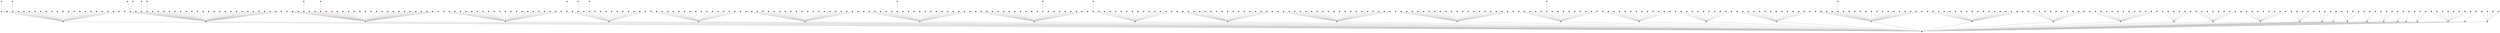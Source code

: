 graph {
	"1(0)" [color=blue shape=point]
	"19(1.000111386841135)" [color=red shape=point]
	"19(1.000111386841135)" -- "1(0)" [color=gray]
	"299(1.0001992504059718)" [color=red shape=point]
	"299(1.0001992504059718)" -- "1(0)" [color=gray]
	"412(1.000445727201685)" [color=red shape=point]
	"412(1.000445727201685)" -- "1(0)" [color=gray]
	"215(1.001109765562765)" [color=red shape=point]
	"215(1.001109765562765)" -- "1(0)" [color=gray]
	"129(1.0013891772342831)" [color=red shape=point]
	"129(1.0013891772342831)" -- "1(0)" [color=gray]
	"6(1.0014839665915454)" [color=red shape=point]
	"6(1.0014839665915454)" -- "1(0)" [color=gray]
	"405(1.0015687720294444)" [color=red shape=point]
	"405(1.0015687720294444)" -- "1(0)" [color=gray]
	"275(1.0019093748542602)" [color=red shape=point]
	"275(1.0019093748542602)" -- "1(0)" [color=gray]
	"143(1.002036529512009)" [color=red shape=point]
	"143(1.002036529512009)" -- "1(0)" [color=gray]
	"46(1.0023475049683193)" [color=red shape=point]
	"46(1.0023475049683193)" -- "1(0)" [color=gray]
	"178(1.0024062930819693)" [color=red shape=point]
	"178(1.0024062930819693)" -- "1(0)" [color=gray]
	"261(1.0025508392480598)" [color=red shape=point]
	"261(1.0025508392480598)" -- "1(0)" [color=gray]
	"187(1.0028182757081159)" [color=red shape=point]
	"187(1.0028182757081159)" -- "1(0)" [color=gray]
	"214(1.0028711699164012)" [color=red shape=point]
	"214(1.0028711699164012)" -- "1(0)" [color=gray]
	"418(1.0030258124025533)" [color=red shape=point]
	"418(1.0030258124025533)" -- "1(0)" [color=gray]
	"155(1.0030743854513602)" [color=red shape=point]
	"155(1.0030743854513602)" -- "1(0)" [color=gray]
	"303(1.0031042643920014)" [color=red shape=point]
	"303(1.0031042643920014)" -- "1(0)" [color=gray]
	"124(1.0034678339646301)" [color=red shape=point]
	"124(1.0034678339646301)" -- "1(0)" [color=gray]
	"294(1.0035520657620935)" [color=red shape=point]
	"294(1.0035520657620935)" -- "1(0)" [color=gray]
	"315(1.0040342259084)" [color=red shape=point]
	"315(1.0040342259084)" -- "1(0)" [color=gray]
	"4(1.004368995678366)" [color=red shape=point]
	"4(1.004368995678366)" -- "1(0)" [color=gray]
	"221(1.0057270881021807)" [color=red shape=point]
	"221(1.0057270881021807)" -- "1(0)" [color=gray]
	"328(1.0058750865786474)" [color=red shape=point]
	"328(1.0058750865786474)" -- "1(0)" [color=gray]
	"298(1.005972216761219)" [color=red shape=point]
	"298(1.005972216761219)" -- "1(0)" [color=gray]
	"353(1.0069414567301893)" [color=red shape=point]
	"353(1.0069414567301893)" -- "1(0)" [color=gray]
	"33(1.0071114861040025)" [color=red shape=point]
	"33(1.0071114861040025)" -- "1(0)" [color=gray]
	"400(1.0075269428012927)" [color=red shape=point]
	"400(1.0075269428012927)" -- "1(0)" [color=gray]
	"195(1.007540053556012)" [color=red shape=point]
	"195(1.007540053556012)" -- "1(0)" [color=gray]
	"132(1.0078223304776683)" [color=red shape=point]
	"132(1.0078223304776683)" -- "1(0)" [color=gray]
	"259(1.0088611502075258)" [color=red shape=point]
	"259(1.0088611502075258)" -- "1(0)" [color=gray]
	"409(1.009214320485705)" [color=red shape=point]
	"409(1.009214320485705)" -- "1(0)" [color=gray]
	"285(1.00943246685285)" [color=red shape=point]
	"285(1.00943246685285)" -- "1(0)" [color=gray]
	"441(1.009720142208313)" [color=red shape=point]
	"441(1.009720142208313)" -- "1(0)" [color=gray]
	"205(1.0097886720555078)" [color=red shape=point]
	"205(1.0097886720555078)" -- "1(0)" [color=gray]
	"118(1.009881769971815)" [color=red shape=point]
	"118(1.009881769971815)" -- "1(0)" [color=gray]
	"176(1.0098965651470773)" [color=red shape=point]
	"176(1.0098965651470773)" -- "1(0)" [color=gray]
	"389(2.0003114097430634)" [color=red shape=point]
	"389(2.0003114097430634)" -- "299(1.0001992504059718)" [color=gray]
	"44(2.000328985182666)" [color=red shape=point]
	"44(2.000328985182666)" -- "299(1.0001992504059718)" [color=gray]
	"179(2.000336998339592)" [color=red shape=point]
	"179(2.000336998339592)" -- "19(1.000111386841135)" [color=gray]
	"107(2.000502876072673)" [color=red shape=point]
	"107(2.000502876072673)" -- "299(1.0001992504059718)" [color=gray]
	"481(2.00063338462674)" [color=red shape=point]
	"481(2.00063338462674)" -- "19(1.000111386841135)" [color=gray]
	"170(2.0006933716286284)" [color=red shape=point]
	"170(2.0006933716286284)" -- "19(1.000111386841135)" [color=gray]
	"460(2.0008416798418898)" [color=red shape=point]
	"460(2.0008416798418898)" -- "19(1.000111386841135)" [color=gray]
	"458(2.0009117108379044)" [color=red shape=point]
	"458(2.0009117108379044)" -- "299(1.0001992504059718)" [color=gray]
	"276(2.0010113255440825)" [color=red shape=point]
	"276(2.0010113255440825)" -- "412(1.000445727201685)" [color=gray]
	"372(2.001106801986415)" [color=red shape=point]
	"372(2.001106801986415)" -- "412(1.000445727201685)" [color=gray]
	"83(2.0011317500865275)" [color=red shape=point]
	"83(2.0011317500865275)" -- "412(1.000445727201685)" [color=gray]
	"313(2.0011531926826303)" [color=red shape=point]
	"313(2.0011531926826303)" -- "19(1.000111386841135)" [color=gray]
	"269(2.0011892602081005)" [color=red shape=point]
	"269(2.0011892602081005)" -- "299(1.0001992504059718)" [color=gray]
	"264(2.001273579161698)" [color=red shape=point]
	"264(2.001273579161698)" -- "19(1.000111386841135)" [color=gray]
	"237(2.001288641763626)" [color=red shape=point]
	"237(2.001288641763626)" -- "19(1.000111386841135)" [color=gray]
	"207(2.001289345010103)" [color=red shape=point]
	"207(2.001289345010103)" -- "412(1.000445727201685)" [color=gray]
	"391(2.001349281032857)" [color=red shape=point]
	"391(2.001349281032857)" -- "412(1.000445727201685)" [color=gray]
	"101(2.001454767501972)" [color=red shape=point]
	"101(2.001454767501972)" -- "19(1.000111386841135)" [color=gray]
	"341(2.0015683642197604)" [color=red shape=point]
	"341(2.0015683642197604)" -- "129(1.0013891772342831)" [color=gray]
	"185(2.001608270638554)" [color=red shape=point]
	"185(2.001608270638554)" -- "129(1.0013891772342831)" [color=gray]
	"246(2.0016163248289085)" [color=red shape=point]
	"246(2.0016163248289085)" -- "215(1.001109765562765)" [color=gray]
	"65(2.001707782715056)" [color=red shape=point]
	"65(2.001707782715056)" -- "215(1.001109765562765)" [color=gray]
	"319(2.0017119875675213)" [color=red shape=point]
	"319(2.0017119875675213)" -- "412(1.000445727201685)" [color=gray]
	"280(2.001825920495877)" [color=red shape=point]
	"280(2.001825920495877)" -- "405(1.0015687720294444)" [color=gray]
	"57(2.0018576868985294)" [color=red shape=point]
	"57(2.0018576868985294)" -- "405(1.0015687720294444)" [color=gray]
	"354(2.0018657770579082)" [color=red shape=point]
	"354(2.0018657770579082)" -- "405(1.0015687720294444)" [color=gray]
	"223(2.001895899024823)" [color=red shape=point]
	"223(2.001895899024823)" -- "215(1.001109765562765)" [color=gray]
	"360(2.001920590548166)" [color=red shape=point]
	"360(2.001920590548166)" -- "275(1.0019093748542602)" [color=gray]
	"457(2.002012996848695)" [color=red shape=point]
	"457(2.002012996848695)" -- "412(1.000445727201685)" [color=gray]
	"53(2.0020744351269566)" [color=red shape=point]
	"53(2.0020744351269566)" -- "299(1.0001992504059718)" [color=gray]
	"146(2.002074838885095)" [color=red shape=point]
	"146(2.002074838885095)" -- "405(1.0015687720294444)" [color=gray]
	"80(2.002120275796811)" [color=red shape=point]
	"80(2.002120275796811)" -- "19(1.000111386841135)" [color=gray]
	"229(2.0021511700454733)" [color=red shape=point]
	"229(2.0021511700454733)" -- "405(1.0015687720294444)" [color=gray]
	"145(2.00220006235937)" [color=red shape=point]
	"145(2.00220006235937)" -- "275(1.0019093748542602)" [color=gray]
	"194(2.0022077122675115)" [color=red shape=point]
	"194(2.0022077122675115)" -- "19(1.000111386841135)" [color=gray]
	"159(2.002212439080495)" [color=red shape=point]
	"159(2.002212439080495)" -- "143(1.002036529512009)" [color=gray]
	"347(2.0022427787643116)" [color=red shape=point]
	"347(2.0022427787643116)" -- "275(1.0019093748542602)" [color=gray]
	"296(2.002244179195082)" [color=red shape=point]
	"296(2.002244179195082)" -- "299(1.0001992504059718)" [color=gray]
	"487(2.002267377516528)" [color=red shape=point]
	"487(2.002267377516528)" -- "129(1.0013891772342831)" [color=gray]
	"114(2.002293596271624)" [color=red shape=point]
	"114(2.002293596271624)" -- "412(1.000445727201685)" [color=gray]
	"102(2.0023003356457787)" [color=red shape=point]
	"102(2.0023003356457787)" -- "412(1.000445727201685)" [color=gray]
	"213(2.0023530622795427)" [color=red shape=point]
	"213(2.0023530622795427)" -- "143(1.002036529512009)" [color=gray]
	"29(2.002379646481189)" [color=red shape=point]
	"29(2.002379646481189)" -- "6(1.0014839665915454)" [color=gray]
	"378(2.002388244182767)" [color=red shape=point]
	"378(2.002388244182767)" -- "412(1.000445727201685)" [color=gray]
	"302(2.002409884580544)" [color=red shape=point]
	"302(2.002409884580544)" -- "178(1.0024062930819693)" [color=gray]
	"477(2.002420639608614)" [color=red shape=point]
	"477(2.002420639608614)" -- "129(1.0013891772342831)" [color=gray]
	"198(2.0024250721893013)" [color=red shape=point]
	"198(2.0024250721893013)" -- "46(1.0023475049683193)" [color=gray]
	"447(2.0024313852401265)" [color=red shape=point]
	"447(2.0024313852401265)" -- "215(1.001109765562765)" [color=gray]
	"316(2.0024362152735433)" [color=red shape=point]
	"316(2.0024362152735433)" -- "46(1.0023475049683193)" [color=gray]
	"428(2.00245051990607)" [color=red shape=point]
	"428(2.00245051990607)" -- "215(1.001109765562765)" [color=gray]
	"175(2.002471174077012)" [color=red shape=point]
	"175(2.002471174077012)" -- "299(1.0001992504059718)" [color=gray]
	"149(2.0024828852127796)" [color=red shape=point]
	"149(2.0024828852127796)" -- "299(1.0001992504059718)" [color=gray]
	"429(2.0024848833504016)" [color=red shape=point]
	"429(2.0024848833504016)" -- "143(1.002036529512009)" [color=gray]
	"47(2.002635163947744)" [color=red shape=point]
	"47(2.002635163947744)" -- "46(1.0023475049683193)" [color=gray]
	"260(2.0026526311566055)" [color=red shape=point]
	"260(2.0026526311566055)" -- "412(1.000445727201685)" [color=gray]
	"485(2.002671582943917)" [color=red shape=point]
	"485(2.002671582943917)" -- "6(1.0014839665915454)" [color=gray]
	"286(2.0026925038879364)" [color=red shape=point]
	"286(2.0026925038879364)" -- "129(1.0013891772342831)" [color=gray]
	"277(2.0027027658959065)" [color=red shape=point]
	"277(2.0027027658959065)" -- "261(1.0025508392480598)" [color=gray]
	"479(2.0027245807580427)" [color=red shape=point]
	"479(2.0027245807580427)" -- "405(1.0015687720294444)" [color=gray]
	"127(2.002755875510596)" [color=red shape=point]
	"127(2.002755875510596)" -- "261(1.0025508392480598)" [color=gray]
	"301(2.0027626991732905)" [color=red shape=point]
	"301(2.0027626991732905)" -- "19(1.000111386841135)" [color=gray]
	"121(2.002765048776383)" [color=red shape=point]
	"121(2.002765048776383)" -- "405(1.0015687720294444)" [color=gray]
	"125(2.002795696489538)" [color=red shape=point]
	"125(2.002795696489538)" -- "19(1.000111386841135)" [color=gray]
	"9(2.002832007681504)" [color=red shape=point]
	"9(2.002832007681504)" -- "178(1.0024062930819693)" [color=gray]
	"40(2.0028565278640835)" [color=red shape=point]
	"40(2.0028565278640835)" -- "178(1.0024062930819693)" [color=gray]
	"184(2.002886912788864)" [color=red shape=point]
	"184(2.002886912788864)" -- "178(1.0024062930819693)" [color=gray]
	"10(2.002928203492439)" [color=red shape=point]
	"10(2.002928203492439)" -- "19(1.000111386841135)" [color=gray]
	"245(2.0029599693203615)" [color=red shape=point]
	"245(2.0029599693203615)" -- "261(1.0025508392480598)" [color=gray]
	"154(2.0029800476007305)" [color=red shape=point]
	"154(2.0029800476007305)" -- "412(1.000445727201685)" [color=gray]
	"476(2.0030391756772055)" [color=red shape=point]
	"476(2.0030391756772055)" -- "261(1.0025508392480598)" [color=gray]
	"197(2.0030620077749957)" [color=red shape=point]
	"197(2.0030620077749957)" -- "215(1.001109765562765)" [color=gray]
	"326(2.0030856643293937)" [color=red shape=point]
	"326(2.0030856643293937)" -- "215(1.001109765562765)" [color=gray]
	"171(2.0030874566714685)" [color=red shape=point]
	"171(2.0030874566714685)" -- "214(1.0028711699164012)" [color=gray]
	"267(2.003097415685011)" [color=red shape=point]
	"267(2.003097415685011)" -- "412(1.000445727201685)" [color=gray]
	"211(2.0031130621817494)" [color=red shape=point]
	"211(2.0031130621817494)" -- "178(1.0024062930819693)" [color=gray]
	"480(2.0031194913370998)" [color=red shape=point]
	"480(2.0031194913370998)" -- "299(1.0001992504059718)" [color=gray]
	"345(2.003142567136802)" [color=red shape=point]
	"345(2.003142567136802)" -- "129(1.0013891772342831)" [color=gray]
	"28(2.0031614260312067)" [color=red shape=point]
	"28(2.0031614260312067)" -- "299(1.0001992504059718)" [color=gray]
	"84(2.0031725756850425)" [color=red shape=point]
	"84(2.0031725756850425)" -- "155(1.0030743854513602)" [color=gray]
	"13(2.003178212395664)" [color=red shape=point]
	"13(2.003178212395664)" -- "214(1.0028711699164012)" [color=gray]
	"311(2.0032240186596697)" [color=red shape=point]
	"311(2.0032240186596697)" -- "412(1.000445727201685)" [color=gray]
	"251(2.0032302472865027)" [color=red shape=point]
	"251(2.0032302472865027)" -- "6(1.0014839665915454)" [color=gray]
	"469(2.003265100828047)" [color=red shape=point]
	"469(2.003265100828047)" -- "418(1.0030258124025533)" [color=gray]
	"404(2.0032928886275947)" [color=red shape=point]
	"404(2.0032928886275947)" -- "187(1.0028182757081159)" [color=gray]
	"338(2.0032961570439456)" [color=red shape=point]
	"338(2.0032961570439456)" -- "143(1.002036529512009)" [color=gray]
	"242(2.003313051252523)" [color=red shape=point]
	"242(2.003313051252523)" -- "303(1.0031042643920014)" [color=gray]
	"416(2.0033298524128034)" [color=red shape=point]
	"416(2.0033298524128034)" -- "299(1.0001992504059718)" [color=gray]
	"144(2.0033369626593998)" [color=red shape=point]
	"144(2.0033369626593998)" -- "187(1.0028182757081159)" [color=gray]
	"21(2.0033451781139346)" [color=red shape=point]
	"21(2.0033451781139346)" -- "418(1.0030258124025533)" [color=gray]
	"281(2.0033540267325898)" [color=red shape=point]
	"281(2.0033540267325898)" -- "6(1.0014839665915454)" [color=gray]
	"60(2.0033571020471603)" [color=red shape=point]
	"60(2.0033571020471603)" -- "178(1.0024062930819693)" [color=gray]
	"157(2.0033620812933215)" [color=red shape=point]
	"157(2.0033620812933215)" -- "412(1.000445727201685)" [color=gray]
	"346(2.0033964306268874)" [color=red shape=point]
	"346(2.0033964306268874)" -- "143(1.002036529512009)" [color=gray]
	"383(2.0033966474075426)" [color=red shape=point]
	"383(2.0033966474075426)" -- "46(1.0023475049683193)" [color=gray]
	"81(2.0033984450343256)" [color=red shape=point]
	"81(2.0033984450343256)" -- "299(1.0001992504059718)" [color=gray]
	"290(2.003408278913229)" [color=red shape=point]
	"290(2.003408278913229)" -- "215(1.001109765562765)" [color=gray]
	"141(2.003419806661022)" [color=red shape=point]
	"141(2.003419806661022)" -- "215(1.001109765562765)" [color=gray]
	"239(2.0034305633876803)" [color=red shape=point]
	"239(2.0034305633876803)" -- "303(1.0031042643920014)" [color=gray]
	"436(2.003437107402847)" [color=red shape=point]
	"436(2.003437107402847)" -- "215(1.001109765562765)" [color=gray]
	"482(2.0034380395793394)" [color=red shape=point]
	"482(2.0034380395793394)" -- "303(1.0031042643920014)" [color=gray]
	"212(2.003464906098097)" [color=red shape=point]
	"212(2.003464906098097)" -- "46(1.0023475049683193)" [color=gray]
	"68(2.003476150710457)" [color=red shape=point]
	"68(2.003476150710457)" -- "143(1.002036529512009)" [color=gray]
	"352(2.0034837103631986)" [color=red shape=point]
	"352(2.0034837103631986)" -- "261(1.0025508392480598)" [color=gray]
	"95(2.0034842671155)" [color=red shape=point]
	"95(2.0034842671155)" -- "275(1.0019093748542602)" [color=gray]
	"204(2.0034854063527794)" [color=red shape=point]
	"204(2.0034854063527794)" -- "303(1.0031042643920014)" [color=gray]
	"94(2.0035204030609925)" [color=red shape=point]
	"94(2.0035204030609925)" -- "6(1.0014839665915454)" [color=gray]
	"256(2.003523058088336)" [color=red shape=point]
	"256(2.003523058088336)" -- "214(1.0028711699164012)" [color=gray]
	"134(2.0035351542152577)" [color=red shape=point]
	"134(2.0035351542152577)" -- "412(1.000445727201685)" [color=gray]
	"66(2.0035355858861585)" [color=red shape=point]
	"66(2.0035355858861585)" -- "405(1.0015687720294444)" [color=gray]
	"468(2.0035383924712926)" [color=red shape=point]
	"468(2.0035383924712926)" -- "412(1.000445727201685)" [color=gray]
	"340(2.0035410602238466)" [color=red shape=point]
	"340(2.0035410602238466)" -- "275(1.0019093748542602)" [color=gray]
	"181(2.0035983498759506)" [color=red shape=point]
	"181(2.0035983498759506)" -- "275(1.0019093748542602)" [color=gray]
	"363(2.0036044147529264)" [color=red shape=point]
	"363(2.0036044147529264)" -- "214(1.0028711699164012)" [color=gray]
	"440(2.003648941289123)" [color=red shape=point]
	"440(2.003648941289123)" -- "275(1.0019093748542602)" [color=gray]
	"199(2.0036644436331734)" [color=red shape=point]
	"199(2.0036644436331734)" -- "124(1.0034678339646301)" [color=gray]
	"158(2.0036668302733975)" [color=red shape=point]
	"158(2.0036668302733975)" -- "46(1.0023475049683193)" [color=gray]
	"325(2.0037214731532695)" [color=red shape=point]
	"325(2.0037214731532695)" -- "261(1.0025508392480598)" [color=gray]
	"58(2.003729987239504)" [color=red shape=point]
	"58(2.003729987239504)" -- "6(1.0014839665915454)" [color=gray]
	"210(2.0037410790007497)" [color=red shape=point]
	"210(2.0037410790007497)" -- "143(1.002036529512009)" [color=gray]
	"49(2.00374652907182)" [color=red shape=point]
	"49(2.00374652907182)" -- "143(1.002036529512009)" [color=gray]
	"20(2.0037506194160626)" [color=red shape=point]
	"20(2.0037506194160626)" -- "46(1.0023475049683193)" [color=gray]
	"86(2.003760204224656)" [color=red shape=point]
	"86(2.003760204224656)" -- "6(1.0014839665915454)" [color=gray]
	"449(2.0037872581490137)" [color=red shape=point]
	"449(2.0037872581490137)" -- "143(1.002036529512009)" [color=gray]
	"257(2.0038025909827377)" [color=red shape=point]
	"257(2.0038025909827377)" -- "261(1.0025508392480598)" [color=gray]
	"160(2.0038370576835085)" [color=red shape=point]
	"160(2.0038370576835085)" -- "124(1.0034678339646301)" [color=gray]
	"182(2.0038420557505745)" [color=red shape=point]
	"182(2.0038420557505745)" -- "46(1.0023475049683193)" [color=gray]
	"241(2.0038576568939037)" [color=red shape=point]
	"241(2.0038576568939037)" -- "155(1.0030743854513602)" [color=gray]
	"266(2.0038674632443674)" [color=red shape=point]
	"266(2.0038674632443674)" -- "19(1.000111386841135)" [color=gray]
	"97(2.0038677438018793)" [color=red shape=point]
	"97(2.0038677438018793)" -- "178(1.0024062930819693)" [color=gray]
	"173(2.0038678612167975)" [color=red shape=point]
	"173(2.0038678612167975)" -- "187(1.0028182757081159)" [color=gray]
	"139(2.0038886051453524)" [color=red shape=point]
	"139(2.0038886051453524)" -- "155(1.0030743854513602)" [color=gray]
	"255(2.0038927147619887)" [color=red shape=point]
	"255(2.0038927147619887)" -- "418(1.0030258124025533)" [color=gray]
	"386(2.0039051835798785)" [color=red shape=point]
	"386(2.0039051835798785)" -- "405(1.0015687720294444)" [color=gray]
	"161(2.003917915939809)" [color=red shape=point]
	"161(2.003917915939809)" -- "405(1.0015687720294444)" [color=gray]
	"292(2.003977717906007)" [color=red shape=point]
	"292(2.003977717906007)" -- "6(1.0014839665915454)" [color=gray]
	"427(2.0039797892196476)" [color=red shape=point]
	"427(2.0039797892196476)" -- "46(1.0023475049683193)" [color=gray]
	"0(2.003986190142053)" [color=red shape=point]
	"0(2.003986190142053)" -- "129(1.0013891772342831)" [color=gray]
	"69(2.0040016644318435)" [color=red shape=point]
	"69(2.0040016644318435)" -- "275(1.0019093748542602)" [color=gray]
	"193(2.004046090650209)" [color=red shape=point]
	"193(2.004046090650209)" -- "315(1.0040342259084)" [color=gray]
	"93(2.0040827227333757)" [color=red shape=point]
	"93(2.0040827227333757)" -- "178(1.0024062930819693)" [color=gray]
	"375(2.0040858880442043)" [color=red shape=point]
	"375(2.0040858880442043)" -- "261(1.0025508392480598)" [color=gray]
	"26(2.004086453824386)" [color=red shape=point]
	"26(2.004086453824386)" -- "155(1.0030743854513602)" [color=gray]
	"321(2.0041202259936126)" [color=red shape=point]
	"321(2.0041202259936126)" -- "418(1.0030258124025533)" [color=gray]
	"140(2.0041429495590504)" [color=red shape=point]
	"140(2.0041429495590504)" -- "178(1.0024062930819693)" [color=gray]
	"208(2.0041436970681272)" [color=red shape=point]
	"208(2.0041436970681272)" -- "178(1.0024062930819693)" [color=gray]
	"263(2.0041772411490255)" [color=red shape=point]
	"263(2.0041772411490255)" -- "124(1.0034678339646301)" [color=gray]
	"156(2.0041846213756447)" [color=red shape=point]
	"156(2.0041846213756447)" -- "214(1.0028711699164012)" [color=gray]
	"273(2.0042032471862647)" [color=red shape=point]
	"273(2.0042032471862647)" -- "315(1.0040342259084)" [color=gray]
	"464(2.004207251031147)" [color=red shape=point]
	"464(2.004207251031147)" -- "143(1.002036529512009)" [color=gray]
	"48(2.0042546029890884)" [color=red shape=point]
	"48(2.0042546029890884)" -- "215(1.001109765562765)" [color=gray]
	"70(2.004257927540605)" [color=red shape=point]
	"70(2.004257927540605)" -- "275(1.0019093748542602)" [color=gray]
	"116(2.004268766074686)" [color=red shape=point]
	"116(2.004268766074686)" -- "6(1.0014839665915454)" [color=gray]
	"426(2.0042732574196673)" [color=red shape=point]
	"426(2.0042732574196673)" -- "418(1.0030258124025533)" [color=gray]
	"163(2.0042785651703796)" [color=red shape=point]
	"163(2.0042785651703796)" -- "261(1.0025508392480598)" [color=gray]
	"126(2.004283373356973)" [color=red shape=point]
	"126(2.004283373356973)" -- "261(1.0025508392480598)" [color=gray]
	"112(2.0042852140421923)" [color=red shape=point]
	"112(2.0042852140421923)" -- "418(1.0030258124025533)" [color=gray]
	"115(2.0043044360894333)" [color=red shape=point]
	"115(2.0043044360894333)" -- "405(1.0015687720294444)" [color=gray]
	"497(2.004337646731245)" [color=red shape=point]
	"497(2.004337646731245)" -- "261(1.0025508392480598)" [color=gray]
	"25(2.0043394458567647)" [color=red shape=point]
	"25(2.0043394458567647)" -- "214(1.0028711699164012)" [color=gray]
	"364(2.0043905241331315)" [color=red shape=point]
	"364(2.0043905241331315)" -- "155(1.0030743854513602)" [color=gray]
	"254(2.004401202483514)" [color=red shape=point]
	"254(2.004401202483514)" -- "187(1.0028182757081159)" [color=gray]
	"351(2.004418380182651)" [color=red shape=point]
	"351(2.004418380182651)" -- "405(1.0015687720294444)" [color=gray]
	"274(2.004424422132317)" [color=red shape=point]
	"274(2.004424422132317)" -- "299(1.0001992504059718)" [color=gray]
	"271(2.00443085416034)" [color=red shape=point]
	"271(2.00443085416034)" -- "124(1.0034678339646301)" [color=gray]
	"305(2.004436837411215)" [color=red shape=point]
	"305(2.004436837411215)" -- "299(1.0001992504059718)" [color=gray]
	"337(2.0044631300945905)" [color=red shape=point]
	"337(2.0044631300945905)" -- "129(1.0013891772342831)" [color=gray]
	"494(2.0044644728622587)" [color=red shape=point]
	"494(2.0044644728622587)" -- "143(1.002036529512009)" [color=gray]
	"192(2.0044669286141117)" [color=red shape=point]
	"192(2.0044669286141117)" -- "412(1.000445727201685)" [color=gray]
	"30(2.004472825512983)" [color=red shape=point]
	"30(2.004472825512983)" -- "294(1.0035520657620935)" [color=gray]
	"493(2.004481476913907)" [color=red shape=point]
	"493(2.004481476913907)" -- "215(1.001109765562765)" [color=gray]
	"410(2.004487825111512)" [color=red shape=point]
	"410(2.004487825111512)" -- "187(1.0028182757081159)" [color=gray]
	"108(2.0045042821691483)" [color=red shape=point]
	"108(2.0045042821691483)" -- "129(1.0013891772342831)" [color=gray]
	"162(2.0045045229732983)" [color=red shape=point]
	"162(2.0045045229732983)" -- "299(1.0001992504059718)" [color=gray]
	"295(2.004523482563796)" [color=red shape=point]
	"295(2.004523482563796)" -- "315(1.0040342259084)" [color=gray]
	"291(2.0045247551764462)" [color=red shape=point]
	"291(2.0045247551764462)" -- "315(1.0040342259084)" [color=gray]
	"42(2.004542901727228)" [color=red shape=point]
	"42(2.004542901727228)" -- "187(1.0028182757081159)" [color=gray]
	"430(2.0045473162652154)" [color=red shape=point]
	"430(2.0045473162652154)" -- "4(1.004368995678366)" [color=gray]
	"131(2.0045711127686356)" [color=red shape=point]
	"131(2.0045711127686356)" -- "187(1.0028182757081159)" [color=gray]
	"196(2.004579717026317)" [color=red shape=point]
	"196(2.004579717026317)" -- "294(1.0035520657620935)" [color=gray]
	"43(2.0045815794851234)" [color=red shape=point]
	"43(2.0045815794851234)" -- "299(1.0001992504059718)" [color=gray]
	"288(2.0045830628955414)" [color=red shape=point]
	"288(2.0045830628955414)" -- "124(1.0034678339646301)" [color=gray]
	"339(2.004588250713832)" [color=red shape=point]
	"339(2.004588250713832)" -- "215(1.001109765562765)" [color=gray]
	"414(2.0046026748762924)" [color=red shape=point]
	"414(2.0046026748762924)" -- "214(1.0028711699164012)" [color=gray]
	"135(2.0046133579460967)" [color=red shape=point]
	"135(2.0046133579460967)" -- "261(1.0025508392480598)" [color=gray]
	"202(2.004613904809611)" [color=red shape=point]
	"202(2.004613904809611)" -- "214(1.0028711699164012)" [color=gray]
	"235(2.0046195632238106)" [color=red shape=point]
	"235(2.0046195632238106)" -- "187(1.0028182757081159)" [color=gray]
	"88(2.004620967296467)" [color=red shape=point]
	"88(2.004620967296467)" -- "299(1.0001992504059718)" [color=gray]
	"98(2.004621241260754)" [color=red shape=point]
	"98(2.004621241260754)" -- "275(1.0019093748542602)" [color=gray]
	"456(2.0046292205930416)" [color=red shape=point]
	"456(2.0046292205930416)" -- "405(1.0015687720294444)" [color=gray]
	"122(2.0046305483136733)" [color=red shape=point]
	"122(2.0046305483136733)" -- "19(1.000111386841135)" [color=gray]
	"297(2.004665775678208)" [color=red shape=point]
	"297(2.004665775678208)" -- "315(1.0040342259084)" [color=gray]
	"312(2.00468032388342)" [color=red shape=point]
	"312(2.00468032388342)" -- "6(1.0014839665915454)" [color=gray]
	"411(2.0046954535934685)" [color=red shape=point]
	"411(2.0046954535934685)" -- "124(1.0034678339646301)" [color=gray]
	"362(2.0046986329161305)" [color=red shape=point]
	"362(2.0046986329161305)" -- "4(1.004368995678366)" [color=gray]
	"186(2.004727330335469)" [color=red shape=point]
	"186(2.004727330335469)" -- "294(1.0035520657620935)" [color=gray]
	"474(2.004755403152629)" [color=red shape=point]
	"474(2.004755403152629)" -- "261(1.0025508392480598)" [color=gray]
	"111(2.0047724471232433)" [color=red shape=point]
	"111(2.0047724471232433)" -- "187(1.0028182757081159)" [color=gray]
	"180(2.004794425362738)" [color=red shape=point]
	"180(2.004794425362738)" -- "124(1.0034678339646301)" [color=gray]
	"32(2.0048101541537733)" [color=red shape=point]
	"32(2.0048101541537733)" -- "418(1.0030258124025533)" [color=gray]
	"136(2.0048264352818057)" [color=red shape=point]
	"136(2.0048264352818057)" -- "405(1.0015687720294444)" [color=gray]
	"217(2.004837389881316)" [color=red shape=point]
	"217(2.004837389881316)" -- "124(1.0034678339646301)" [color=gray]
	"85(2.004839790074879)" [color=red shape=point]
	"85(2.004839790074879)" -- "294(1.0035520657620935)" [color=gray]
	"423(2.004906615088629)" [color=red shape=point]
	"423(2.004906615088629)" -- "46(1.0023475049683193)" [color=gray]
	"463(2.0049164196808595)" [color=red shape=point]
	"463(2.0049164196808595)" -- "19(1.000111386841135)" [color=gray]
	"420(2.0049223346350153)" [color=red shape=point]
	"420(2.0049223346350153)" -- "303(1.0031042643920014)" [color=gray]
	"103(2.0049252648386107)" [color=red shape=point]
	"103(2.0049252648386107)" -- "46(1.0023475049683193)" [color=gray]
	"453(2.004959555321161)" [color=red shape=point]
	"453(2.004959555321161)" -- "215(1.001109765562765)" [color=gray]
	"359(2.0049621910738997)" [color=red shape=point]
	"359(2.0049621910738997)" -- "124(1.0034678339646301)" [color=gray]
	"314(2.0049801330805153)" [color=red shape=point]
	"314(2.0049801330805153)" -- "215(1.001109765562765)" [color=gray]
	"128(2.0050138667070287)" [color=red shape=point]
	"128(2.0050138667070287)" -- "19(1.000111386841135)" [color=gray]
	"304(2.00504090608762)" [color=red shape=point]
	"304(2.00504090608762)" -- "4(1.004368995678366)" [color=gray]
	"445(2.0050444821847737)" [color=red shape=point]
	"445(2.0050444821847737)" -- "418(1.0030258124025533)" [color=gray]
	"282(2.0050883909936816)" [color=red shape=point]
	"282(2.0050883909936816)" -- "46(1.0023475049683193)" [color=gray]
	"490(2.0051062814310985)" [color=red shape=point]
	"490(2.0051062814310985)" -- "124(1.0034678339646301)" [color=gray]
	"90(2.0051259022626127)" [color=red shape=point]
	"90(2.0051259022626127)" -- "214(1.0028711699164012)" [color=gray]
	"382(2.005154864155947)" [color=red shape=point]
	"382(2.005154864155947)" -- "4(1.004368995678366)" [color=gray]
	"258(2.005157331817223)" [color=red shape=point]
	"258(2.005157331817223)" -- "299(1.0001992504059718)" [color=gray]
	"78(2.005177790597882)" [color=red shape=point]
	"78(2.005177790597882)" -- "412(1.000445727201685)" [color=gray]
	"120(2.0052230504529867)" [color=red shape=point]
	"120(2.0052230504529867)" -- "143(1.002036529512009)" [color=gray]
	"489(2.0052977565291616)" [color=red shape=point]
	"489(2.0052977565291616)" -- "215(1.001109765562765)" [color=gray]
	"289(2.0053197762237582)" [color=red shape=point]
	"289(2.0053197762237582)" -- "155(1.0030743854513602)" [color=gray]
	"220(2.0053202670957146)" [color=red shape=point]
	"220(2.0053202670957146)" -- "6(1.0014839665915454)" [color=gray]
	"388(2.0053309062723743)" [color=red shape=point]
	"388(2.0053309062723743)" -- "412(1.000445727201685)" [color=gray]
	"355(2.005351486264724)" [color=red shape=point]
	"355(2.005351486264724)" -- "215(1.001109765562765)" [color=gray]
	"119(2.005375013384401)" [color=red shape=point]
	"119(2.005375013384401)" -- "412(1.000445727201685)" [color=gray]
	"2(2.0053786680616423)" [color=red shape=point]
	"2(2.0053786680616423)" -- "275(1.0019093748542602)" [color=gray]
	"470(2.0053828430416445)" [color=red shape=point]
	"470(2.0053828430416445)" -- "6(1.0014839665915454)" [color=gray]
	"130(2.005389143665777)" [color=red shape=point]
	"130(2.005389143665777)" -- "143(1.002036529512009)" [color=gray]
	"165(2.0053935959264106)" [color=red shape=point]
	"165(2.0053935959264106)" -- "187(1.0028182757081159)" [color=gray]
	"499(2.0054762120437397)" [color=red shape=point]
	"499(2.0054762120437397)" -- "129(1.0013891772342831)" [color=gray]
	"448(2.0055308277711124)" [color=red shape=point]
	"448(2.0055308277711124)" -- "214(1.0028711699164012)" [color=gray]
	"344(2.0055508143703222)" [color=red shape=point]
	"344(2.0055508143703222)" -- "143(1.002036529512009)" [color=gray]
	"461(2.005588104807843)" [color=red shape=point]
	"461(2.005588104807843)" -- "294(1.0035520657620935)" [color=gray]
	"203(2.0055903876549914)" [color=red shape=point]
	"203(2.0055903876549914)" -- "412(1.000445727201685)" [color=gray]
	"12(2.005608474983683)" [color=red shape=point]
	"12(2.005608474983683)" -- "214(1.0028711699164012)" [color=gray]
	"230(2.005611858081778)" [color=red shape=point]
	"230(2.005611858081778)" -- "143(1.002036529512009)" [color=gray]
	"415(2.0056277553709365)" [color=red shape=point]
	"415(2.0056277553709365)" -- "178(1.0024062930819693)" [color=gray]
	"452(2.0056499718091687)" [color=red shape=point]
	"452(2.0056499718091687)" -- "6(1.0014839665915454)" [color=gray]
	"467(2.0057121013428594)" [color=red shape=point]
	"467(2.0057121013428594)" -- "315(1.0040342259084)" [color=gray]
	"77(2.005730613118322)" [color=red shape=point]
	"77(2.005730613118322)" -- "299(1.0001992504059718)" [color=gray]
	"444(2.00575875146642)" [color=red shape=point]
	"444(2.00575875146642)" -- "187(1.0028182757081159)" [color=gray]
	"67(2.0057724859297146)" [color=red shape=point]
	"67(2.0057724859297146)" -- "405(1.0015687720294444)" [color=gray]
	"279(2.005777881696432)" [color=red shape=point]
	"279(2.005777881696432)" -- "405(1.0015687720294444)" [color=gray]
	"227(2.0057979474650907)" [color=red shape=point]
	"227(2.0057979474650907)" -- "299(1.0001992504059718)" [color=gray]
	"466(2.0058055507352397)" [color=red shape=point]
	"466(2.0058055507352397)" -- "19(1.000111386841135)" [color=gray]
	"390(2.0058220374220213)" [color=red shape=point]
	"390(2.0058220374220213)" -- "412(1.000445727201685)" [color=gray]
	"142(2.005834566294471)" [color=red shape=point]
	"142(2.005834566294471)" -- "187(1.0028182757081159)" [color=gray]
	"238(2.0058404406412738)" [color=red shape=point]
	"238(2.0058404406412738)" -- "187(1.0028182757081159)" [color=gray]
	"425(2.005861566461618)" [color=red shape=point]
	"425(2.005861566461618)" -- "215(1.001109765562765)" [color=gray]
	"87(2.0058708646610786)" [color=red shape=point]
	"87(2.0058708646610786)" -- "405(1.0015687720294444)" [color=gray]
	"252(2.0059327706232435)" [color=red shape=point]
	"252(2.0059327706232435)" -- "46(1.0023475049683193)" [color=gray]
	"396(2.005939077615502)" [color=red shape=point]
	"396(2.005939077615502)" -- "187(1.0028182757081159)" [color=gray]
	"243(2.0059411013665436)" [color=red shape=point]
	"243(2.0059411013665436)" -- "303(1.0031042643920014)" [color=gray]
	"336(2.005977092678913)" [color=red shape=point]
	"336(2.005977092678913)" -- "275(1.0019093748542602)" [color=gray]
	"113(2.0059785168148734)" [color=red shape=point]
	"113(2.0059785168148734)" -- "6(1.0014839665915454)" [color=gray]
	"244(2.0059879721643057)" [color=red shape=point]
	"244(2.0059879721643057)" -- "178(1.0024062930819693)" [color=gray]
	"462(2.005991773775622)" [color=red shape=point]
	"462(2.005991773775622)" -- "4(1.004368995678366)" [color=gray]
	"385(2.006005333567705)" [color=red shape=point]
	"385(2.006005333567705)" -- "129(1.0013891772342831)" [color=gray]
	"37(2.00601483290819)" [color=red shape=point]
	"37(2.00601483290819)" -- "155(1.0030743854513602)" [color=gray]
	"24(2.00604358428673)" [color=red shape=point]
	"24(2.00604358428673)" -- "261(1.0025508392480598)" [color=gray]
	"117(2.006064201680353)" [color=red shape=point]
	"117(2.006064201680353)" -- "294(1.0035520657620935)" [color=gray]
	"300(2.006140844367364)" [color=red shape=point]
	"300(2.006140844367364)" -- "129(1.0013891772342831)" [color=gray]
	"23(2.0061473783984693)" [color=red shape=point]
	"23(2.0061473783984693)" -- "129(1.0013891772342831)" [color=gray]
	"45(2.006148376518008)" [color=red shape=point]
	"45(2.006148376518008)" -- "418(1.0030258124025533)" [color=gray]
	"106(2.0061541010549266)" [color=red shape=point]
	"106(2.0061541010549266)" -- "261(1.0025508392480598)" [color=gray]
	"59(2.0061735255172595)" [color=red shape=point]
	"59(2.0061735255172595)" -- "298(1.005972216761219)" [color=gray]
	"287(2.006179296444458)" [color=red shape=point]
	"287(2.006179296444458)" -- "275(1.0019093748542602)" [color=gray]
	"177(2.006183695809213)" [color=red shape=point]
	"177(2.006183695809213)" -- "4(1.004368995678366)" [color=gray]
	"380(2.006195869053683)" [color=red shape=point]
	"380(2.006195869053683)" -- "275(1.0019093748542602)" [color=gray]
	"377(2.006230536470543)" [color=red shape=point]
	"377(2.006230536470543)" -- "328(1.0058750865786474)" [color=gray]
	"168(2.0062326350158513)" [color=red shape=point]
	"168(2.0062326350158513)" -- "294(1.0035520657620935)" [color=gray]
	"189(2.0062743555656324)" [color=red shape=point]
	"189(2.0062743555656324)" -- "19(1.000111386841135)" [color=gray]
	"209(2.0063441820476653)" [color=red shape=point]
	"209(2.0063441820476653)" -- "214(1.0028711699164012)" [color=gray]
	"379(2.006380848490296)" [color=red shape=point]
	"379(2.006380848490296)" -- "294(1.0035520657620935)" [color=gray]
	"190(2.0063952151718225)" [color=red shape=point]
	"190(2.0063952151718225)" -- "178(1.0024062930819693)" [color=gray]
	"465(2.0064060520988134)" [color=red shape=point]
	"465(2.0064060520988134)" -- "129(1.0013891772342831)" [color=gray]
	"109(2.006410542711783)" [color=red shape=point]
	"109(2.006410542711783)" -- "412(1.000445727201685)" [color=gray]
	"123(2.006462705045309)" [color=red shape=point]
	"123(2.006462705045309)" -- "143(1.002036529512009)" [color=gray]
	"356(2.00649694967598)" [color=red shape=point]
	"356(2.00649694967598)" -- "418(1.0030258124025533)" [color=gray]
	"451(2.006499684985699)" [color=red shape=point]
	"451(2.006499684985699)" -- "124(1.0034678339646301)" [color=gray]
	"22(2.006511201226031)" [color=red shape=point]
	"22(2.006511201226031)" -- "294(1.0035520657620935)" [color=gray]
	"56(2.006525242609162)" [color=red shape=point]
	"56(2.006525242609162)" -- "303(1.0031042643920014)" [color=gray]
	"419(2.0065404447297457)" [color=red shape=point]
	"419(2.0065404447297457)" -- "214(1.0028711699164012)" [color=gray]
	"249(2.0065766408575767)" [color=red shape=point]
	"249(2.0065766408575767)" -- "412(1.000445727201685)" [color=gray]
	"228(2.0066117162508776)" [color=red shape=point]
	"228(2.0066117162508776)" -- "215(1.001109765562765)" [color=gray]
	"200(2.0066499763670214)" [color=red shape=point]
	"200(2.0066499763670214)" -- "19(1.000111386841135)" [color=gray]
	"166(2.006666363867989)" [color=red shape=point]
	"166(2.006666363867989)" -- "298(1.005972216761219)" [color=gray]
	"92(2.0067352834368783)" [color=red shape=point]
	"92(2.0067352834368783)" -- "46(1.0023475049683193)" [color=gray]
	"133(2.006755723024189)" [color=red shape=point]
	"133(2.006755723024189)" -- "315(1.0040342259084)" [color=gray]
	"357(2.0067560347376165)" [color=red shape=point]
	"357(2.0067560347376165)" -- "299(1.0001992504059718)" [color=gray]
	"55(2.00677581822627)" [color=red shape=point]
	"55(2.00677581822627)" -- "178(1.0024062930819693)" [color=gray]
	"7(2.006781968047435)" [color=red shape=point]
	"7(2.006781968047435)" -- "294(1.0035520657620935)" [color=gray]
	"367(2.006828118307535)" [color=red shape=point]
	"367(2.006828118307535)" -- "214(1.0028711699164012)" [color=gray]
	"455(2.006832895449138)" [color=red shape=point]
	"455(2.006832895449138)" -- "418(1.0030258124025533)" [color=gray]
	"484(2.0068408113289884)" [color=red shape=point]
	"484(2.0068408113289884)" -- "405(1.0015687720294444)" [color=gray]
	"398(2.00688407197874)" [color=red shape=point]
	"398(2.00688407197874)" -- "294(1.0035520657620935)" [color=gray]
	"327(2.0068926161411635)" [color=red shape=point]
	"327(2.0068926161411635)" -- "4(1.004368995678366)" [color=gray]
	"442(2.0069039948370975)" [color=red shape=point]
	"442(2.0069039948370975)" -- "124(1.0034678339646301)" [color=gray]
	"343(2.0069903519250705)" [color=red shape=point]
	"343(2.0069903519250705)" -- "328(1.0058750865786474)" [color=gray]
	"369(2.0070163390784197)" [color=red shape=point]
	"369(2.0070163390784197)" -- "299(1.0001992504059718)" [color=gray]
	"330(2.0070272003812173)" [color=red shape=point]
	"330(2.0070272003812173)" -- "143(1.002036529512009)" [color=gray]
	"333(2.0070356418416186)" [color=red shape=point]
	"333(2.0070356418416186)" -- "298(1.005972216761219)" [color=gray]
	"18(2.007059290789061)" [color=red shape=point]
	"18(2.007059290789061)" -- "315(1.0040342259084)" [color=gray]
	"310(2.0070676886451597)" [color=red shape=point]
	"310(2.0070676886451597)" -- "353(1.0069414567301893)" [color=gray]
	"61(2.0071334936849192)" [color=red shape=point]
	"61(2.0071334936849192)" -- "261(1.0025508392480598)" [color=gray]
	"403(2.007134593225706)" [color=red shape=point]
	"403(2.007134593225706)" -- "187(1.0028182757081159)" [color=gray]
	"332(2.0071399669448557)" [color=red shape=point]
	"332(2.0071399669448557)" -- "303(1.0031042643920014)" [color=gray]
	"5(2.0072165954834515)" [color=red shape=point]
	"5(2.0072165954834515)" -- "275(1.0019093748542602)" [color=gray]
	"151(2.0072260204477868)" [color=red shape=point]
	"151(2.0072260204477868)" -- "143(1.002036529512009)" [color=gray]
	"75(2.0072269186673406)" [color=red shape=point]
	"75(2.0072269186673406)" -- "299(1.0001992504059718)" [color=gray]
	"31(2.0072429215438317)" [color=red shape=point]
	"31(2.0072429215438317)" -- "4(1.004368995678366)" [color=gray]
	"82(2.0072508983630484)" [color=red shape=point]
	"82(2.0072508983630484)" -- "418(1.0030258124025533)" [color=gray]
	"370(2.0073628016870257)" [color=red shape=point]
	"370(2.0073628016870257)" -- "155(1.0030743854513602)" [color=gray]
	"348(2.0074005084440945)" [color=red shape=point]
	"348(2.0074005084440945)" -- "353(1.0069414567301893)" [color=gray]
	"14(2.0074751200222303)" [color=red shape=point]
	"14(2.0074751200222303)" -- "178(1.0024062930819693)" [color=gray]
	"478(2.0075165912550594)" [color=red shape=point]
	"478(2.0075165912550594)" -- "275(1.0019093748542602)" [color=gray]
	"486(2.0075463715410473)" [color=red shape=point]
	"486(2.0075463715410473)" -- "187(1.0028182757081159)" [color=gray]
	"34(2.007559972635727)" [color=red shape=point]
	"34(2.007559972635727)" -- "187(1.0028182757081159)" [color=gray]
	"137(2.007579096092378)" [color=red shape=point]
	"137(2.007579096092378)" -- "275(1.0019093748542602)" [color=gray]
	"381(2.007648915694976)" [color=red shape=point]
	"381(2.007648915694976)" -- "261(1.0025508392480598)" [color=gray]
	"91(2.0076517250601187)" [color=red shape=point]
	"91(2.0076517250601187)" -- "315(1.0040342259084)" [color=gray]
	"413(2.0076783948022996)" [color=red shape=point]
	"413(2.0076783948022996)" -- "6(1.0014839665915454)" [color=gray]
	"329(2.0076881001173583)" [color=red shape=point]
	"329(2.0076881001173583)" -- "124(1.0034678339646301)" [color=gray]
	"323(2.007698166867063)" [color=red shape=point]
	"323(2.007698166867063)" -- "315(1.0040342259084)" [color=gray]
	"52(2.007744448268924)" [color=red shape=point]
	"52(2.007744448268924)" -- "4(1.004368995678366)" [color=gray]
	"435(2.0077586591635317)" [color=red shape=point]
	"435(2.0077586591635317)" -- "405(1.0015687720294444)" [color=gray]
	"374(2.007816873455261)" [color=red shape=point]
	"374(2.007816873455261)" -- "303(1.0031042643920014)" [color=gray]
	"495(2.0078280562555806)" [color=red shape=point]
	"495(2.0078280562555806)" -- "221(1.0057270881021807)" [color=gray]
	"402(2.0078319852722686)" [color=red shape=point]
	"402(2.0078319852722686)" -- "353(1.0069414567301893)" [color=gray]
	"3(2.0078496323354207)" [color=red shape=point]
	"3(2.0078496323354207)" -- "178(1.0024062930819693)" [color=gray]
	"54(2.007865006546673)" [color=red shape=point]
	"54(2.007865006546673)" -- "221(1.0057270881021807)" [color=gray]
	"188(2.0078801745278665)" [color=red shape=point]
	"188(2.0078801745278665)" -- "412(1.000445727201685)" [color=gray]
	"233(2.007945020944975)" [color=red shape=point]
	"233(2.007945020944975)" -- "299(1.0001992504059718)" [color=gray]
	"483(2.007952144984478)" [color=red shape=point]
	"483(2.007952144984478)" -- "155(1.0030743854513602)" [color=gray]
	"232(2.0079777661198177)" [color=red shape=point]
	"232(2.0079777661198177)" -- "143(1.002036529512009)" [color=gray]
	"371(2.007978647876648)" [color=red shape=point]
	"371(2.007978647876648)" -- "132(1.0078223304776683)" [color=gray]
	"27(2.0079846686057654)" [color=red shape=point]
	"27(2.0079846686057654)" -- "294(1.0035520657620935)" [color=gray]
	"234(2.0080025943868636)" [color=red shape=point]
	"234(2.0080025943868636)" -- "214(1.0028711699164012)" [color=gray]
	"72(2.008008006437085)" [color=red shape=point]
	"72(2.008008006437085)" -- "298(1.005972216761219)" [color=gray]
	"324(2.00802670685795)" [color=red shape=point]
	"324(2.00802670685795)" -- "299(1.0001992504059718)" [color=gray]
	"358(2.008033387494059)" [color=red shape=point]
	"358(2.008033387494059)" -- "155(1.0030743854513602)" [color=gray]
	"450(2.00804168314037)" [color=red shape=point]
	"450(2.00804168314037)" -- "298(1.005972216761219)" [color=gray]
	"395(2.0080554101617962)" [color=red shape=point]
	"395(2.0080554101617962)" -- "261(1.0025508392480598)" [color=gray]
	"17(2.0080826363102626)" [color=red shape=point]
	"17(2.0080826363102626)" -- "328(1.0058750865786474)" [color=gray]
	"306(2.008092540895084)" [color=red shape=point]
	"306(2.008092540895084)" -- "294(1.0035520657620935)" [color=gray]
	"309(2.008106524283906)" [color=red shape=point]
	"309(2.008106524283906)" -- "328(1.0058750865786474)" [color=gray]
	"471(2.008113744821494)" [color=red shape=point]
	"471(2.008113744821494)" -- "124(1.0034678339646301)" [color=gray]
	"152(2.008123555877573)" [color=red shape=point]
	"152(2.008123555877573)" -- "328(1.0058750865786474)" [color=gray]
	"384(2.008172251554335)" [color=red shape=point]
	"384(2.008172251554335)" -- "294(1.0035520657620935)" [color=gray]
	"272(2.008197789239687)" [color=red shape=point]
	"272(2.008197789239687)" -- "315(1.0040342259084)" [color=gray]
	"475(2.0082166973655102)" [color=red shape=point]
	"475(2.0082166973655102)" -- "405(1.0015687720294444)" [color=gray]
	"472(2.0082352034125495)" [color=red shape=point]
	"472(2.0082352034125495)" -- "187(1.0028182757081159)" [color=gray]
	"225(2.0082390896991784)" [color=red shape=point]
	"225(2.0082390896991784)" -- "303(1.0031042643920014)" [color=gray]
	"317(2.008249499917854)" [color=red shape=point]
	"317(2.008249499917854)" -- "294(1.0035520657620935)" [color=gray]
	"35(2.008253603545968)" [color=red shape=point]
	"35(2.008253603545968)" -- "353(1.0069414567301893)" [color=gray]
	"365(2.008254425262588)" [color=red shape=point]
	"365(2.008254425262588)" -- "124(1.0034678339646301)" [color=gray]
	"262(2.008312422479986)" [color=red shape=point]
	"262(2.008312422479986)" -- "4(1.004368995678366)" [color=gray]
	"50(2.008358847752834)" [color=red shape=point]
	"50(2.008358847752834)" -- "221(1.0057270881021807)" [color=gray]
	"293(2.008371681832827)" [color=red shape=point]
	"293(2.008371681832827)" -- "124(1.0034678339646301)" [color=gray]
	"138(2.008386333362698)" [color=red shape=point]
	"138(2.008386333362698)" -- "187(1.0028182757081159)" [color=gray]
	"439(2.0084198811037446)" [color=red shape=point]
	"439(2.0084198811037446)" -- "303(1.0031042643920014)" [color=gray]
	"96(2.0084201390216925)" [color=red shape=point]
	"96(2.0084201390216925)" -- "405(1.0015687720294444)" [color=gray]
	"422(2.0084358132336955)" [color=red shape=point]
	"422(2.0084358132336955)" -- "299(1.0001992504059718)" [color=gray]
	"407(2.0084475011630047)" [color=red shape=point]
	"407(2.0084475011630047)" -- "298(1.005972216761219)" [color=gray]
	"71(2.0084580441101285)" [color=red shape=point]
	"71(2.0084580441101285)" -- "178(1.0024062930819693)" [color=gray]
	"434(2.00847735379583)" [color=red shape=point]
	"434(2.00847735379583)" -- "294(1.0035520657620935)" [color=gray]
	"15(2.008478666497945)" [color=red shape=point]
	"15(2.008478666497945)" -- "6(1.0014839665915454)" [color=gray]
	"247(2.0085226107900462)" [color=red shape=point]
	"247(2.0085226107900462)" -- "299(1.0001992504059718)" [color=gray]
	"147(2.0085672375383687)" [color=red shape=point]
	"147(2.0085672375383687)" -- "261(1.0025508392480598)" [color=gray]
	"394(2.0085945730724157)" [color=red shape=point]
	"394(2.0085945730724157)" -- "298(1.005972216761219)" [color=gray]
	"433(2.008642762719202)" [color=red shape=point]
	"433(2.008642762719202)" -- "155(1.0030743854513602)" [color=gray]
	"62(2.008649404497401)" [color=red shape=point]
	"62(2.008649404497401)" -- "412(1.000445727201685)" [color=gray]
	"41(2.008734230541707)" [color=red shape=point]
	"41(2.008734230541707)" -- "221(1.0057270881021807)" [color=gray]
	"218(2.0089151467829334)" [color=red shape=point]
	"218(2.0089151467829334)" -- "129(1.0013891772342831)" [color=gray]
	"491(2.0089201942459907)" [color=red shape=point]
	"491(2.0089201942459907)" -- "215(1.001109765562765)" [color=gray]
	"206(2.008955067451489)" [color=red shape=point]
	"206(2.008955067451489)" -- "195(1.007540053556012)" [color=gray]
	"361(2.0090058486737408)" [color=red shape=point]
	"361(2.0090058486737408)" -- "298(1.005972216761219)" [color=gray]
	"265(2.009088159442433)" [color=red shape=point]
	"265(2.009088159442433)" -- "261(1.0025508392480598)" [color=gray]
	"51(2.0091771788112553)" [color=red shape=point]
	"51(2.0091771788112553)" -- "19(1.000111386841135)" [color=gray]
	"431(2.00924581633324)" [color=red shape=point]
	"431(2.00924581633324)" -- "259(1.0088611502075258)" [color=gray]
	"253(2.009278421309787)" [color=red shape=point]
	"253(2.009278421309787)" -- "33(1.0071114861040025)" [color=gray]
	"183(2.0093109902903863)" [color=red shape=point]
	"183(2.0093109902903863)" -- "46(1.0023475049683193)" [color=gray]
	"148(2.009322572676525)" [color=red shape=point]
	"148(2.009322572676525)" -- "328(1.0058750865786474)" [color=gray]
	"322(2.0094373194641477)" [color=red shape=point]
	"322(2.0094373194641477)" -- "299(1.0001992504059718)" [color=gray]
	"36(2.009467877689209)" [color=red shape=point]
	"36(2.009467877689209)" -- "259(1.0088611502075258)" [color=gray]
	"308(2.0095042285956692)" [color=red shape=point]
	"308(2.0095042285956692)" -- "19(1.000111386841135)" [color=gray]
	"335(2.0095091633252444)" [color=red shape=point]
	"335(2.0095091633252444)" -- "143(1.002036529512009)" [color=gray]
	"169(2.0095965112598906)" [color=red shape=point]
	"169(2.0095965112598906)" -- "400(1.0075269428012927)" [color=gray]
	"224(2.0096340048940577)" [color=red shape=point]
	"224(2.0096340048940577)" -- "143(1.002036529512009)" [color=gray]
	"399(2.0096598782199324)" [color=red shape=point]
	"399(2.0096598782199324)" -- "294(1.0035520657620935)" [color=gray]
	"63(2.0096696215047505)" [color=red shape=point]
	"63(2.0096696215047505)" -- "285(1.00943246685285)" [color=gray]
	"167(2.0098102304027483)" [color=red shape=point]
	"167(2.0098102304027483)" -- "178(1.0024062930819693)" [color=gray]
	"100(2.009828220960756)" [color=red shape=point]
	"100(2.009828220960756)" -- "298(1.005972216761219)" [color=gray]
	"438(2.0099203912447106)" [color=red shape=point]
	"438(2.0099203912447106)" -- "124(1.0034678339646301)" [color=gray]
	"498(2.0099205607283737)" [color=red shape=point]
	"498(2.0099205607283737)" -- "195(1.007540053556012)" [color=gray]
	"401(2.0099221744483637)" [color=red shape=point]
	"401(2.0099221744483637)" -- "4(1.004368995678366)" [color=gray]
	"76(2.009968091681051)" [color=red shape=point]
	"76(2.009968091681051)" -- "259(1.0088611502075258)" [color=gray]
	"376(2.0099755774832864)" [color=red shape=point]
	"376(2.0099755774832864)" -- "303(1.0031042643920014)" [color=gray]
	"320(2.010167810117526)" [color=red shape=point]
	"320(2.010167810117526)" -- "215(1.001109765562765)" [color=gray]
	"231(2.010275510657357)" [color=red shape=point]
	"231(2.010275510657357)" -- "412(1.000445727201685)" [color=gray]
	"331(2.0103157277301356)" [color=red shape=point]
	"331(2.0103157277301356)" -- "303(1.0031042643920014)" [color=gray]
	"268(2.0103533602383266)" [color=red shape=point]
	"268(2.0103533602383266)" -- "328(1.0058750865786474)" [color=gray]
	"172(2.010396249835881)" [color=red shape=point]
	"172(2.010396249835881)" -- "195(1.007540053556012)" [color=gray]
	"366(2.0104189347965273)" [color=red shape=point]
	"366(2.0104189347965273)" -- "215(1.001109765562765)" [color=gray]
	"150(2.0104212991270582)" [color=red shape=point]
	"150(2.0104212991270582)" -- "303(1.0031042643920014)" [color=gray]
	"454(2.0104415902483908)" [color=red shape=point]
	"454(2.0104415902483908)" -- "275(1.0019093748542602)" [color=gray]
	"240(2.0104490970091318)" [color=red shape=point]
	"240(2.0104490970091318)" -- "275(1.0019093748542602)" [color=gray]
	"110(2.010512415811693)" [color=red shape=point]
	"110(2.010512415811693)" -- "118(1.009881769971815)" [color=gray]
	"334(2.0106285814832807)" [color=red shape=point]
	"334(2.0106285814832807)" -- "124(1.0034678339646301)" [color=gray]
	"437(2.0106320854158932)" [color=red shape=point]
	"437(2.0106320854158932)" -- "187(1.0028182757081159)" [color=gray]
	"406(2.010712624471288)" [color=red shape=point]
	"406(2.010712624471288)" -- "176(1.0098965651470773)" [color=gray]
	"74(2.0108458892420185)" [color=red shape=point]
	"74(2.0108458892420185)" -- "4(1.004368995678366)" [color=gray]
	"219(2.010871640112134)" [color=red shape=point]
	"219(2.010871640112134)" -- "124(1.0034678339646301)" [color=gray]
	"89(2.010947699619381)" [color=red shape=point]
	"89(2.010947699619381)" -- "221(1.0057270881021807)" [color=gray]
	"236(2.0109629096616306)" [color=red shape=point]
	"236(2.0109629096616306)" -- "187(1.0028182757081159)" [color=gray]
	"387(2.0109825687853227)" [color=red shape=point]
	"387(2.0109825687853227)" -- "261(1.0025508392480598)" [color=gray]
	"164(2.0110406162535632)" [color=red shape=point]
	"164(2.0110406162535632)" -- "132(1.0078223304776683)" [color=gray]
	"248(2.0110549477196633)" [color=red shape=point]
	"248(2.0110549477196633)" -- "4(1.004368995678366)" [color=gray]
	"459(2.011115214604901)" [color=red shape=point]
	"459(2.011115214604901)" -- "6(1.0014839665915454)" [color=gray]
	"39(2.011684178973265)" [color=red shape=point]
	"39(2.011684178973265)" -- "176(1.0098965651470773)" [color=gray]
	"318(2.011694986809774)" [color=red shape=point]
	"318(2.011694986809774)" -- "328(1.0058750865786474)" [color=gray]
	"342(2.011711998209794)" [color=red shape=point]
	"342(2.011711998209794)" -- "441(1.009720142208313)" [color=gray]
	"105(2.01180092436813)" [color=red shape=point]
	"105(2.01180092436813)" -- "275(1.0019093748542602)" [color=gray]
	"201(2.011830261455528)" [color=red shape=point]
	"201(2.011830261455528)" -- "205(1.0097886720555078)" [color=gray]
	"270(2.011890435083975)" [color=red shape=point]
	"270(2.011890435083975)" -- "418(1.0030258124025533)" [color=gray]
	"397(2.012043426924219)" [color=red shape=point]
	"397(2.012043426924219)" -- "33(1.0071114861040025)" [color=gray]
	"191(2.012209510576244)" [color=red shape=point]
	"191(2.012209510576244)" -- "294(1.0035520657620935)" [color=gray]
	"216(2.0123001135319454)" [color=red shape=point]
	"216(2.0123001135319454)" -- "195(1.007540053556012)" [color=gray]
	"153(2.0123624845708945)" [color=red shape=point]
	"153(2.0123624845708945)" -- "353(1.0069414567301893)" [color=gray]
	"8(2.0126137407947624)" [color=red shape=point]
	"8(2.0126137407947624)" -- "187(1.0028182757081159)" [color=gray]
	"278(2.012683413168691)" [color=red shape=point]
	"278(2.012683413168691)" -- "132(1.0078223304776683)" [color=gray]
	"408(2.012713288985987)" [color=red shape=point]
	"408(2.012713288985987)" -- "409(1.009214320485705)" [color=gray]
	"64(2.012810475993952)" [color=red shape=point]
	"64(2.012810475993952)" -- "221(1.0057270881021807)" [color=gray]
	"16(2.013129886539263)" [color=red shape=point]
	"16(2.013129886539263)" -- "205(1.0097886720555078)" [color=gray]
	"307(2.0133997088218507)" [color=red shape=point]
	"307(2.0133997088218507)" -- "124(1.0034678339646301)" [color=gray]
	"492(2.0143801601598588)" [color=red shape=point]
	"492(2.0143801601598588)" -- "205(1.0097886720555078)" [color=gray]
	"11(2.0145678512333345)" [color=red shape=point]
	"11(2.0145678512333345)" -- "176(1.0098965651470773)" [color=gray]
	"104(2.014916901164613)" [color=red shape=point]
	"104(2.014916901164613)" -- "176(1.0098965651470773)" [color=gray]
	"488(2.01515347000793)" [color=red shape=point]
	"488(2.01515347000793)" -- "205(1.0097886720555078)" [color=gray]
	"73(2.0153367203397883)" [color=red shape=point]
	"73(2.0153367203397883)" -- "205(1.0097886720555078)" [color=gray]
	"99(2.0157894064866024)" [color=red shape=point]
	"99(2.0157894064866024)" -- "205(1.0097886720555078)" [color=gray]
	"496(2.0158349140541807)" [color=red shape=point]
	"496(2.0158349140541807)" -- "205(1.0097886720555078)" [color=gray]
	"79(2.015912904871282)" [color=red shape=point]
	"79(2.015912904871282)" -- "205(1.0097886720555078)" [color=gray]
	"222(2.016286244974957)" [color=red shape=point]
	"222(2.016286244974957)" -- "33(1.0071114861040025)" [color=gray]
	"250(2.0184268945710793)" [color=red shape=point]
	"250(2.0184268945710793)" -- "441(1.009720142208313)" [color=gray]
	"392(2.0185646566107702)" [color=red shape=point]
	"392(2.0185646566107702)" -- "409(1.009214320485705)" [color=gray]
	"368(2.0192606272749116)" [color=red shape=point]
	"368(2.0192606272749116)" -- "441(1.009720142208313)" [color=gray]
	"443(3.0016085339485237)" [color=red shape=point]
	"443(3.0016085339485237)" -- "44(2.000328985182666)" [color=gray]
	"417(3.001702837303257)" [color=red shape=point]
	"417(3.001702837303257)" -- "207(2.001289345010103)" [color=gray]
	"284(3.0019293046253135)" [color=red shape=point]
	"284(3.0019293046253135)" -- "269(2.0011892602081005)" [color=gray]
	"373(3.002432433299549)" [color=red shape=point]
	"373(3.002432433299549)" -- "170(2.0006933716286284)" [color=gray]
	"421(3.002568255762074)" [color=red shape=point]
	"421(3.002568255762074)" -- "198(2.0024250721893013)" [color=gray]
	"393(3.0027235130261847)" [color=red shape=point]
	"393(3.0027235130261847)" -- "286(2.0026925038879364)" [color=gray]
	"349(3.003003579898023)" [color=red shape=point]
	"349(3.003003579898023)" -- "487(2.002267377516528)" [color=gray]
	"226(3.003044471099474)" [color=red shape=point]
	"226(3.003044471099474)" -- "179(2.000336998339592)" [color=gray]
	"283(3.00328067755451)" [color=red shape=point]
	"283(3.00328067755451)" -- "457(2.002012996848695)" [color=gray]
	"432(3.003366866957138)" [color=red shape=point]
	"432(3.003366866957138)" -- "341(2.0015683642197604)" [color=gray]
	"174(3.00346451159344)" [color=red shape=point]
	"174(3.00346451159344)" -- "458(2.0009117108379044)" [color=gray]
	"424(3.0036238371288144)" [color=red shape=point]
	"424(3.0036238371288144)" -- "44(2.000328985182666)" [color=gray]
	"38(3.0043524783014357)" [color=red shape=point]
	"38(3.0043524783014357)" -- "440(2.003648941289123)" [color=gray]
	"446(3.0045966524576246)" [color=red shape=point]
	"446(3.0045966524576246)" -- "288(2.0045830628955414)" [color=gray]
	"350(3.0054557662078576)" [color=red shape=point]
	"350(3.0054557662078576)" -- "130(2.005389143665777)" [color=gray]
	"473(3.0055810348258056)" [color=red shape=point]
	"473(3.0055810348258056)" -- "25(2.0043394458567647)" [color=gray]
}

